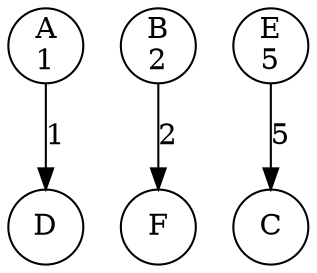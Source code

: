 digraph bank {
	 0 [label= "A\n1" , pos= "1,0!" , shape=circle, fixedsize=true, width=0.5 ]
	 1 [label= "B\n2" , pos= "0,1!" , shape=circle, fixedsize=true, width=0.5 ]
	 2 [label= "C\n" , pos= "1,2!" , shape=circle, fixedsize=true, width=0.5 ]
	 3 [label= "D\n" , pos= "2,2!" , shape=circle, fixedsize=true, width=0.5 ]
	 4 [label= "E\n5" , pos= "3,1!" , shape=circle, fixedsize=true, width=0.5 ]
	 5 [label= "F\n" , pos= "2,0!" , shape=circle, fixedsize=true, width=0.5 ]
	 "0" -> "3" [label= "1" ]
	 "1" -> "5" [label= "2" ]
	 "4" -> "2" [label= "5" ]
}
